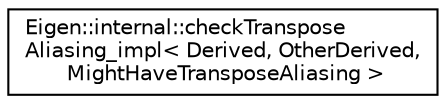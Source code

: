 digraph "Graphical Class Hierarchy"
{
  edge [fontname="Helvetica",fontsize="10",labelfontname="Helvetica",labelfontsize="10"];
  node [fontname="Helvetica",fontsize="10",shape=record];
  rankdir="LR";
  Node1 [label="Eigen::internal::checkTranspose\lAliasing_impl\< Derived, OtherDerived,\l MightHaveTransposeAliasing \>",height=0.2,width=0.4,color="black", fillcolor="white", style="filled",URL="$struct_eigen_1_1internal_1_1check_transpose_aliasing__impl.html"];
}
